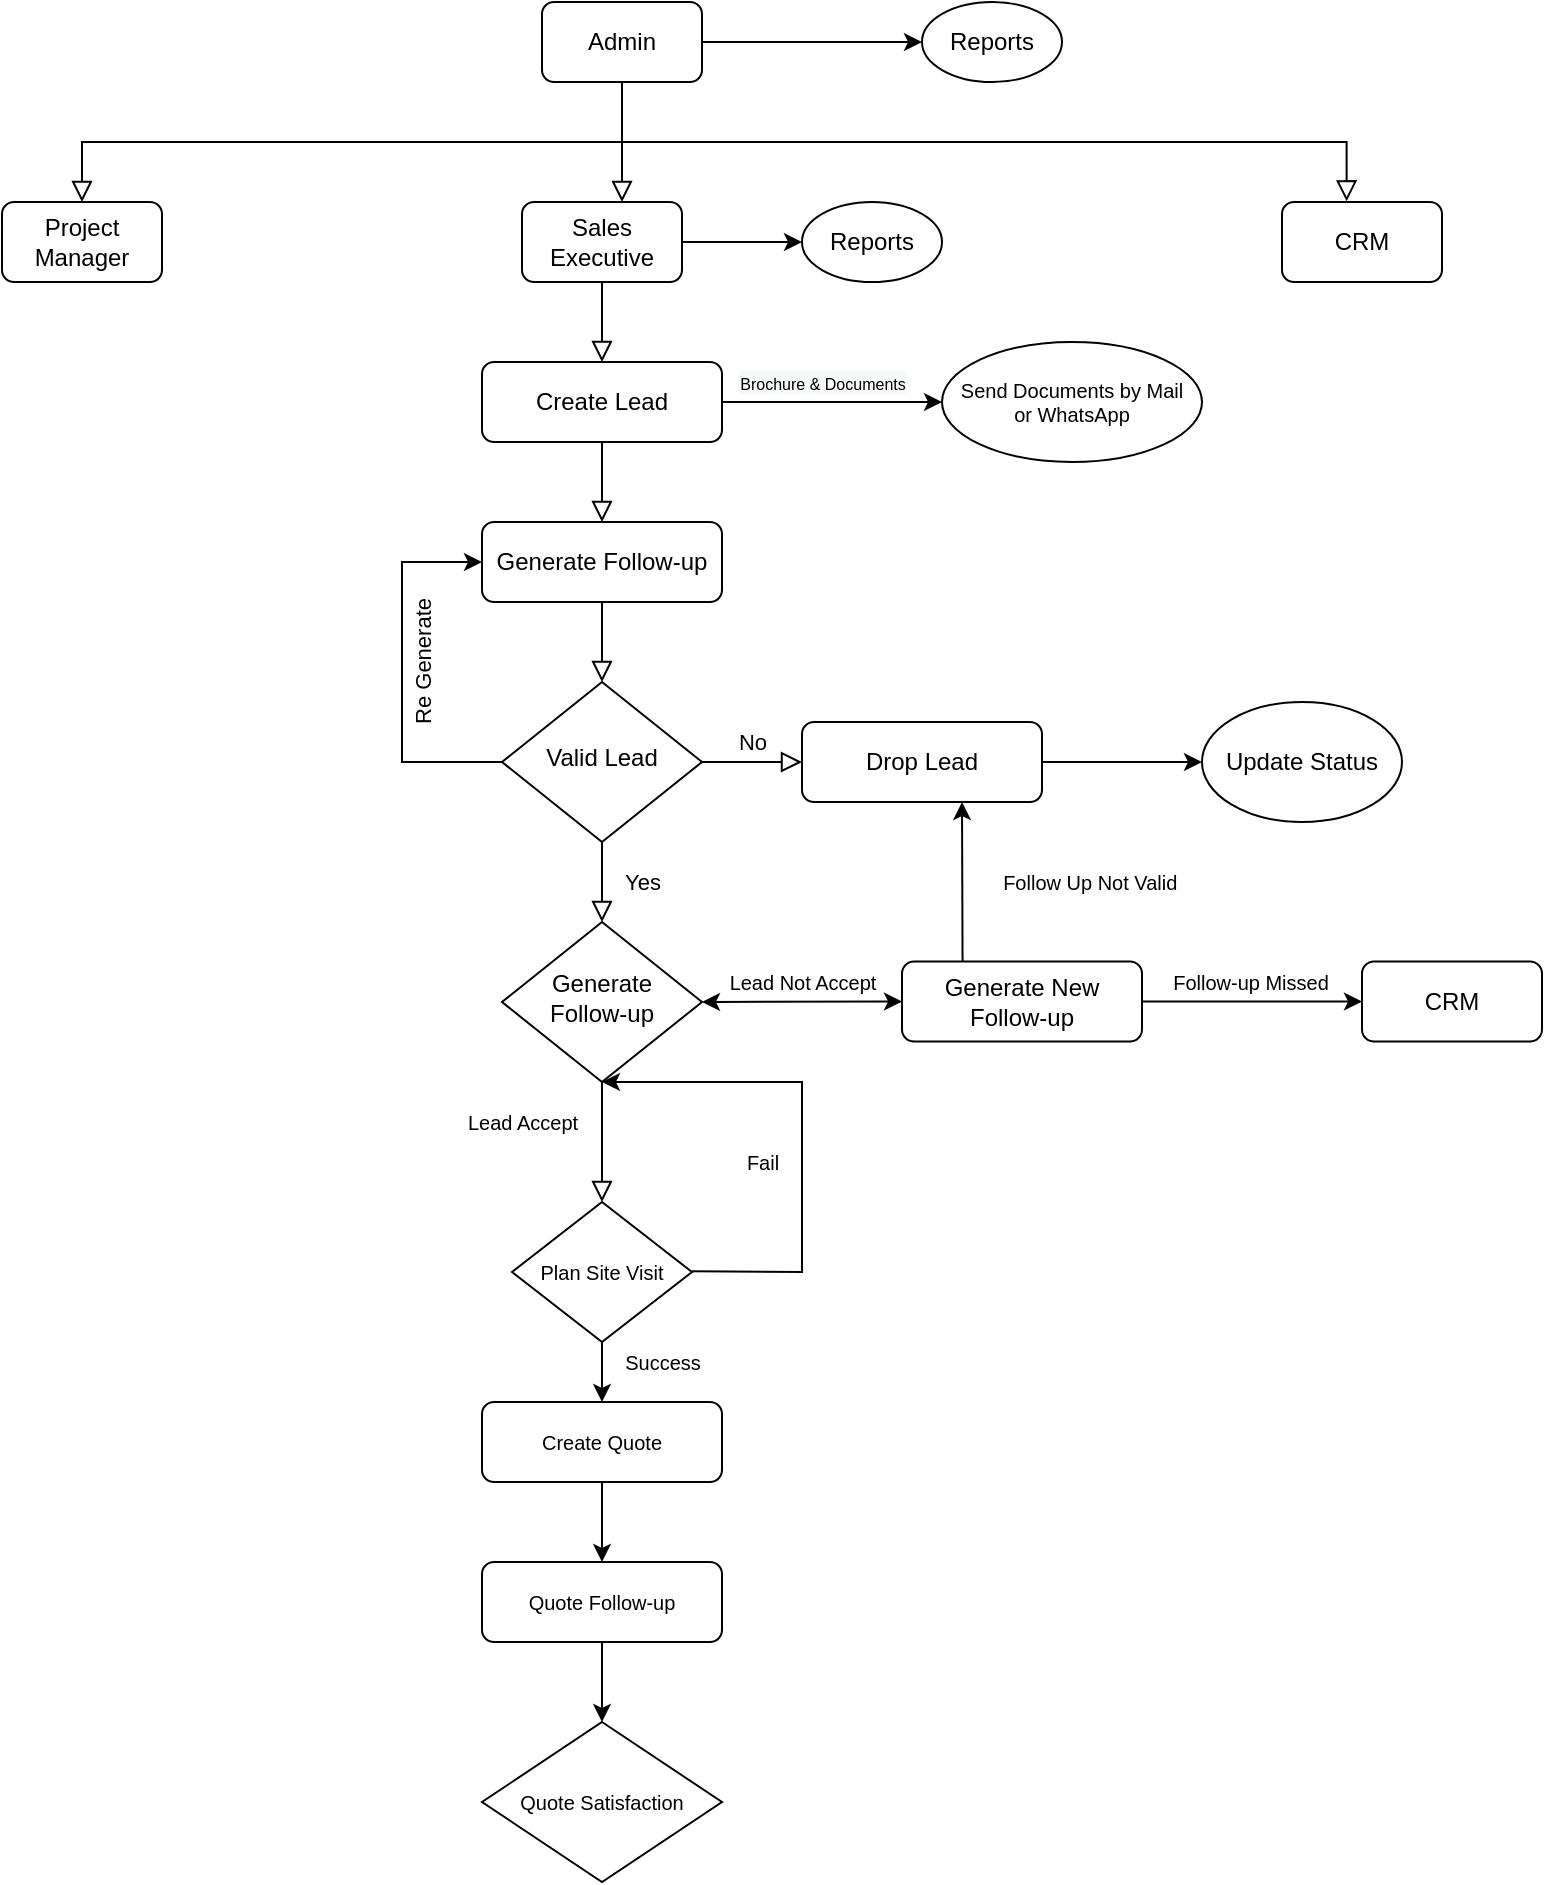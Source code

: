<mxfile version="20.6.0" type="github">
  <diagram id="C5RBs43oDa-KdzZeNtuy" name="Page-1">
    <mxGraphModel dx="914" dy="507" grid="1" gridSize="10" guides="1" tooltips="1" connect="1" arrows="1" fold="1" page="1" pageScale="1" pageWidth="827" pageHeight="1169" math="0" shadow="0">
      <root>
        <mxCell id="WIyWlLk6GJQsqaUBKTNV-0" />
        <mxCell id="WIyWlLk6GJQsqaUBKTNV-1" parent="WIyWlLk6GJQsqaUBKTNV-0" />
        <mxCell id="WIyWlLk6GJQsqaUBKTNV-2" value="" style="rounded=0;html=1;jettySize=auto;orthogonalLoop=1;fontSize=11;endArrow=block;endFill=0;endSize=8;strokeWidth=1;shadow=0;labelBackgroundColor=none;edgeStyle=orthogonalEdgeStyle;entryX=0.5;entryY=0;entryDx=0;entryDy=0;" parent="WIyWlLk6GJQsqaUBKTNV-1" source="WIyWlLk6GJQsqaUBKTNV-3" target="-uyfmTQOTR4fBhYNNzch-24" edge="1">
          <mxGeometry relative="1" as="geometry" />
        </mxCell>
        <mxCell id="WIyWlLk6GJQsqaUBKTNV-3" value="Create Lead" style="rounded=1;whiteSpace=wrap;html=1;fontSize=12;glass=0;strokeWidth=1;shadow=0;" parent="WIyWlLk6GJQsqaUBKTNV-1" vertex="1">
          <mxGeometry x="280" y="200" width="120" height="40" as="geometry" />
        </mxCell>
        <mxCell id="WIyWlLk6GJQsqaUBKTNV-4" value="Yes" style="rounded=0;html=1;jettySize=auto;orthogonalLoop=1;fontSize=11;endArrow=block;endFill=0;endSize=8;strokeWidth=1;shadow=0;labelBackgroundColor=none;edgeStyle=orthogonalEdgeStyle;" parent="WIyWlLk6GJQsqaUBKTNV-1" source="WIyWlLk6GJQsqaUBKTNV-6" target="WIyWlLk6GJQsqaUBKTNV-10" edge="1">
          <mxGeometry y="20" relative="1" as="geometry">
            <mxPoint as="offset" />
          </mxGeometry>
        </mxCell>
        <mxCell id="WIyWlLk6GJQsqaUBKTNV-5" value="No" style="edgeStyle=orthogonalEdgeStyle;rounded=0;html=1;jettySize=auto;orthogonalLoop=1;fontSize=11;endArrow=block;endFill=0;endSize=8;strokeWidth=1;shadow=0;labelBackgroundColor=none;" parent="WIyWlLk6GJQsqaUBKTNV-1" source="WIyWlLk6GJQsqaUBKTNV-6" target="WIyWlLk6GJQsqaUBKTNV-7" edge="1">
          <mxGeometry y="10" relative="1" as="geometry">
            <mxPoint as="offset" />
          </mxGeometry>
        </mxCell>
        <mxCell id="WIyWlLk6GJQsqaUBKTNV-6" value="Valid Lead" style="rhombus;whiteSpace=wrap;html=1;shadow=0;fontFamily=Helvetica;fontSize=12;align=center;strokeWidth=1;spacing=6;spacingTop=-4;" parent="WIyWlLk6GJQsqaUBKTNV-1" vertex="1">
          <mxGeometry x="290" y="360" width="100" height="80" as="geometry" />
        </mxCell>
        <mxCell id="-uyfmTQOTR4fBhYNNzch-30" value="" style="edgeStyle=orthogonalEdgeStyle;rounded=0;orthogonalLoop=1;jettySize=auto;html=1;fontSize=11;" edge="1" parent="WIyWlLk6GJQsqaUBKTNV-1" source="WIyWlLk6GJQsqaUBKTNV-7" target="-uyfmTQOTR4fBhYNNzch-29">
          <mxGeometry relative="1" as="geometry" />
        </mxCell>
        <mxCell id="WIyWlLk6GJQsqaUBKTNV-7" value="Drop Lead" style="rounded=1;whiteSpace=wrap;html=1;fontSize=12;glass=0;strokeWidth=1;shadow=0;" parent="WIyWlLk6GJQsqaUBKTNV-1" vertex="1">
          <mxGeometry x="440" y="380" width="120" height="40" as="geometry" />
        </mxCell>
        <mxCell id="WIyWlLk6GJQsqaUBKTNV-8" value="Lead Accept" style="rounded=0;html=1;jettySize=auto;orthogonalLoop=1;fontSize=10;endArrow=block;endFill=0;endSize=8;strokeWidth=1;shadow=0;labelBackgroundColor=none;edgeStyle=orthogonalEdgeStyle;" parent="WIyWlLk6GJQsqaUBKTNV-1" source="WIyWlLk6GJQsqaUBKTNV-10" edge="1">
          <mxGeometry x="-0.333" y="-40" relative="1" as="geometry">
            <mxPoint as="offset" />
            <mxPoint x="340" y="620" as="targetPoint" />
          </mxGeometry>
        </mxCell>
        <mxCell id="WIyWlLk6GJQsqaUBKTNV-10" value="Generate Follow-up" style="rhombus;whiteSpace=wrap;html=1;shadow=0;fontFamily=Helvetica;fontSize=12;align=center;strokeWidth=1;spacing=6;spacingTop=-4;" parent="WIyWlLk6GJQsqaUBKTNV-1" vertex="1">
          <mxGeometry x="290" y="480" width="100" height="80" as="geometry" />
        </mxCell>
        <mxCell id="WIyWlLk6GJQsqaUBKTNV-12" value="Generate New Follow-up" style="rounded=1;whiteSpace=wrap;html=1;fontSize=12;glass=0;strokeWidth=1;shadow=0;" parent="WIyWlLk6GJQsqaUBKTNV-1" vertex="1">
          <mxGeometry x="490" y="499.76" width="120" height="40" as="geometry" />
        </mxCell>
        <mxCell id="-uyfmTQOTR4fBhYNNzch-0" value="Admin" style="rounded=1;whiteSpace=wrap;html=1;" vertex="1" parent="WIyWlLk6GJQsqaUBKTNV-1">
          <mxGeometry x="310" y="20" width="80" height="40" as="geometry" />
        </mxCell>
        <mxCell id="-uyfmTQOTR4fBhYNNzch-2" value="" style="rounded=0;html=1;jettySize=auto;orthogonalLoop=1;fontSize=11;endArrow=block;endFill=0;endSize=8;strokeWidth=1;shadow=0;labelBackgroundColor=none;edgeStyle=orthogonalEdgeStyle;exitX=0.5;exitY=1;exitDx=0;exitDy=0;entryX=0.404;entryY=-0.008;entryDx=0;entryDy=0;entryPerimeter=0;" edge="1" parent="WIyWlLk6GJQsqaUBKTNV-1" source="-uyfmTQOTR4fBhYNNzch-0" target="-uyfmTQOTR4fBhYNNzch-6">
          <mxGeometry relative="1" as="geometry">
            <mxPoint x="413.6" y="60" as="sourcePoint" />
            <mxPoint x="413.6" y="110" as="targetPoint" />
          </mxGeometry>
        </mxCell>
        <mxCell id="-uyfmTQOTR4fBhYNNzch-4" value="Project Manager" style="rounded=1;whiteSpace=wrap;html=1;" vertex="1" parent="WIyWlLk6GJQsqaUBKTNV-1">
          <mxGeometry x="40" y="120" width="80" height="40" as="geometry" />
        </mxCell>
        <mxCell id="-uyfmTQOTR4fBhYNNzch-5" value="Sales Executive" style="rounded=1;whiteSpace=wrap;html=1;" vertex="1" parent="WIyWlLk6GJQsqaUBKTNV-1">
          <mxGeometry x="300" y="120" width="80" height="40" as="geometry" />
        </mxCell>
        <mxCell id="-uyfmTQOTR4fBhYNNzch-6" value="CRM" style="rounded=1;whiteSpace=wrap;html=1;" vertex="1" parent="WIyWlLk6GJQsqaUBKTNV-1">
          <mxGeometry x="680" y="120" width="80" height="40" as="geometry" />
        </mxCell>
        <mxCell id="-uyfmTQOTR4fBhYNNzch-7" value="" style="endArrow=classic;html=1;rounded=0;exitX=1;exitY=0.5;exitDx=0;exitDy=0;" edge="1" parent="WIyWlLk6GJQsqaUBKTNV-1" source="-uyfmTQOTR4fBhYNNzch-0">
          <mxGeometry width="50" height="50" relative="1" as="geometry">
            <mxPoint x="380" y="100" as="sourcePoint" />
            <mxPoint x="500" y="40" as="targetPoint" />
          </mxGeometry>
        </mxCell>
        <mxCell id="-uyfmTQOTR4fBhYNNzch-10" value="" style="rounded=0;html=1;jettySize=auto;orthogonalLoop=1;fontSize=11;endArrow=block;endFill=0;endSize=8;strokeWidth=1;shadow=0;labelBackgroundColor=none;edgeStyle=orthogonalEdgeStyle;exitX=0.5;exitY=1;exitDx=0;exitDy=0;" edge="1" parent="WIyWlLk6GJQsqaUBKTNV-1" source="-uyfmTQOTR4fBhYNNzch-0">
          <mxGeometry relative="1" as="geometry">
            <mxPoint x="420" y="60.0" as="sourcePoint" />
            <mxPoint x="80" y="120" as="targetPoint" />
            <Array as="points">
              <mxPoint x="350" y="90" />
              <mxPoint x="80" y="90" />
            </Array>
          </mxGeometry>
        </mxCell>
        <mxCell id="-uyfmTQOTR4fBhYNNzch-12" value="" style="rounded=0;html=1;jettySize=auto;orthogonalLoop=1;fontSize=11;endArrow=block;endFill=0;endSize=8;strokeWidth=1;shadow=0;labelBackgroundColor=none;edgeStyle=orthogonalEdgeStyle;exitX=0.5;exitY=1;exitDx=0;exitDy=0;" edge="1" parent="WIyWlLk6GJQsqaUBKTNV-1" source="-uyfmTQOTR4fBhYNNzch-0">
          <mxGeometry relative="1" as="geometry">
            <mxPoint x="420" y="60.0" as="sourcePoint" />
            <mxPoint x="350" y="120" as="targetPoint" />
            <Array as="points">
              <mxPoint x="350" y="70" />
              <mxPoint x="350" y="70" />
            </Array>
          </mxGeometry>
        </mxCell>
        <mxCell id="-uyfmTQOTR4fBhYNNzch-15" value="" style="endArrow=classic;html=1;rounded=0;exitX=1;exitY=0.5;exitDx=0;exitDy=0;" edge="1" parent="WIyWlLk6GJQsqaUBKTNV-1">
          <mxGeometry width="50" height="50" relative="1" as="geometry">
            <mxPoint x="380" y="140.0" as="sourcePoint" />
            <mxPoint x="440" y="140" as="targetPoint" />
          </mxGeometry>
        </mxCell>
        <mxCell id="-uyfmTQOTR4fBhYNNzch-18" value="Reports" style="ellipse;whiteSpace=wrap;html=1;" vertex="1" parent="WIyWlLk6GJQsqaUBKTNV-1">
          <mxGeometry x="440" y="120" width="70" height="40" as="geometry" />
        </mxCell>
        <mxCell id="-uyfmTQOTR4fBhYNNzch-19" value="Reports" style="ellipse;whiteSpace=wrap;html=1;" vertex="1" parent="WIyWlLk6GJQsqaUBKTNV-1">
          <mxGeometry x="500" y="20" width="70" height="40" as="geometry" />
        </mxCell>
        <mxCell id="-uyfmTQOTR4fBhYNNzch-20" value="" style="rounded=0;html=1;jettySize=auto;orthogonalLoop=1;fontSize=11;endArrow=block;endFill=0;endSize=8;strokeWidth=1;shadow=0;labelBackgroundColor=none;edgeStyle=orthogonalEdgeStyle;entryX=0.5;entryY=0;entryDx=0;entryDy=0;exitX=0.5;exitY=1;exitDx=0;exitDy=0;" edge="1" parent="WIyWlLk6GJQsqaUBKTNV-1" source="-uyfmTQOTR4fBhYNNzch-5" target="WIyWlLk6GJQsqaUBKTNV-3">
          <mxGeometry relative="1" as="geometry">
            <mxPoint x="350" y="250" as="sourcePoint" />
            <mxPoint x="350" y="300" as="targetPoint" />
          </mxGeometry>
        </mxCell>
        <mxCell id="-uyfmTQOTR4fBhYNNzch-21" value="" style="endArrow=classic;html=1;rounded=0;exitX=1;exitY=0.5;exitDx=0;exitDy=0;entryX=0;entryY=0.5;entryDx=0;entryDy=0;" edge="1" parent="WIyWlLk6GJQsqaUBKTNV-1" target="-uyfmTQOTR4fBhYNNzch-22">
          <mxGeometry width="50" height="50" relative="1" as="geometry">
            <mxPoint x="400.0" y="220.0" as="sourcePoint" />
            <mxPoint x="500" y="220" as="targetPoint" />
          </mxGeometry>
        </mxCell>
        <mxCell id="-uyfmTQOTR4fBhYNNzch-23" value="&lt;span style=&quot;background-color: rgb(248, 249, 250);&quot;&gt;&lt;font style=&quot;font-size: 8px;&quot;&gt;Brochure &amp;amp; Documents&lt;/font&gt;&lt;/span&gt;" style="edgeLabel;html=1;align=center;verticalAlign=middle;resizable=0;points=[];" vertex="1" connectable="0" parent="-uyfmTQOTR4fBhYNNzch-21">
          <mxGeometry x="0.24" y="1" relative="1" as="geometry">
            <mxPoint x="-18" y="-9" as="offset" />
          </mxGeometry>
        </mxCell>
        <mxCell id="-uyfmTQOTR4fBhYNNzch-22" value="Send Documents by Mail &lt;br&gt;or WhatsApp" style="ellipse;whiteSpace=wrap;html=1;fontSize=10;" vertex="1" parent="WIyWlLk6GJQsqaUBKTNV-1">
          <mxGeometry x="510" y="190" width="130" height="60" as="geometry" />
        </mxCell>
        <mxCell id="-uyfmTQOTR4fBhYNNzch-24" value="Generate Follow-up" style="rounded=1;whiteSpace=wrap;html=1;fontSize=12;glass=0;strokeWidth=1;shadow=0;" vertex="1" parent="WIyWlLk6GJQsqaUBKTNV-1">
          <mxGeometry x="280" y="280" width="120" height="40" as="geometry" />
        </mxCell>
        <mxCell id="-uyfmTQOTR4fBhYNNzch-26" value="" style="rounded=0;html=1;jettySize=auto;orthogonalLoop=1;fontSize=11;endArrow=block;endFill=0;endSize=8;strokeWidth=1;shadow=0;labelBackgroundColor=none;edgeStyle=orthogonalEdgeStyle;exitX=0.5;exitY=1;exitDx=0;exitDy=0;" edge="1" parent="WIyWlLk6GJQsqaUBKTNV-1" source="-uyfmTQOTR4fBhYNNzch-24" target="WIyWlLk6GJQsqaUBKTNV-6">
          <mxGeometry relative="1" as="geometry">
            <mxPoint x="350" y="250" as="sourcePoint" />
            <mxPoint x="350" y="290" as="targetPoint" />
          </mxGeometry>
        </mxCell>
        <mxCell id="-uyfmTQOTR4fBhYNNzch-27" value="" style="endArrow=classic;html=1;rounded=0;fontSize=10;exitX=0;exitY=0.5;exitDx=0;exitDy=0;entryX=0;entryY=0.5;entryDx=0;entryDy=0;" edge="1" parent="WIyWlLk6GJQsqaUBKTNV-1" source="WIyWlLk6GJQsqaUBKTNV-6" target="-uyfmTQOTR4fBhYNNzch-24">
          <mxGeometry width="50" height="50" relative="1" as="geometry">
            <mxPoint x="380" y="440" as="sourcePoint" />
            <mxPoint x="430" y="390" as="targetPoint" />
            <Array as="points">
              <mxPoint x="240" y="400" />
              <mxPoint x="240" y="300" />
            </Array>
          </mxGeometry>
        </mxCell>
        <mxCell id="-uyfmTQOTR4fBhYNNzch-28" value="Re Generate" style="edgeLabel;html=1;align=center;verticalAlign=middle;resizable=0;points=[];fontSize=11;rotation=-90;" vertex="1" connectable="0" parent="-uyfmTQOTR4fBhYNNzch-27">
          <mxGeometry x="-0.093" relative="1" as="geometry">
            <mxPoint x="10" y="-14" as="offset" />
          </mxGeometry>
        </mxCell>
        <mxCell id="-uyfmTQOTR4fBhYNNzch-29" value="Update Status" style="ellipse;whiteSpace=wrap;html=1;rounded=1;glass=0;strokeWidth=1;shadow=0;" vertex="1" parent="WIyWlLk6GJQsqaUBKTNV-1">
          <mxGeometry x="640" y="370" width="100" height="60" as="geometry" />
        </mxCell>
        <mxCell id="-uyfmTQOTR4fBhYNNzch-34" value="" style="endArrow=classic;html=1;rounded=0;fontSize=10;entryX=0.831;entryY=1.006;entryDx=0;entryDy=0;entryPerimeter=0;labelBackgroundColor=default;fontColor=default;" edge="1" parent="WIyWlLk6GJQsqaUBKTNV-1">
          <mxGeometry width="50" height="50" relative="1" as="geometry">
            <mxPoint x="520.28" y="499.76" as="sourcePoint" />
            <mxPoint x="520" y="420.0" as="targetPoint" />
          </mxGeometry>
        </mxCell>
        <mxCell id="-uyfmTQOTR4fBhYNNzch-35" value="Follow Up Not Valid&amp;nbsp;" style="edgeLabel;html=1;align=center;verticalAlign=middle;resizable=0;points=[];fontSize=10;fontColor=default;" vertex="1" connectable="0" parent="-uyfmTQOTR4fBhYNNzch-34">
          <mxGeometry x="0.119" relative="1" as="geometry">
            <mxPoint x="65" y="4" as="offset" />
          </mxGeometry>
        </mxCell>
        <mxCell id="-uyfmTQOTR4fBhYNNzch-36" value="" style="endArrow=classic;startArrow=classic;html=1;rounded=0;labelBackgroundColor=default;fontSize=10;fontColor=default;exitX=1;exitY=0.5;exitDx=0;exitDy=0;entryX=0;entryY=0.5;entryDx=0;entryDy=0;" edge="1" parent="WIyWlLk6GJQsqaUBKTNV-1" source="WIyWlLk6GJQsqaUBKTNV-10" target="WIyWlLk6GJQsqaUBKTNV-12">
          <mxGeometry width="50" height="50" relative="1" as="geometry">
            <mxPoint x="450" y="510" as="sourcePoint" />
            <mxPoint x="480" y="520" as="targetPoint" />
          </mxGeometry>
        </mxCell>
        <mxCell id="-uyfmTQOTR4fBhYNNzch-37" value="Lead Not Accept" style="edgeLabel;html=1;align=center;verticalAlign=middle;resizable=0;points=[];fontSize=10;fontColor=default;" vertex="1" connectable="0" parent="-uyfmTQOTR4fBhYNNzch-36">
          <mxGeometry x="0.379" relative="1" as="geometry">
            <mxPoint x="-19" y="-10" as="offset" />
          </mxGeometry>
        </mxCell>
        <mxCell id="-uyfmTQOTR4fBhYNNzch-38" value="" style="endArrow=classic;html=1;rounded=0;labelBackgroundColor=default;fontSize=10;fontColor=default;exitX=1;exitY=0.5;exitDx=0;exitDy=0;" edge="1" parent="WIyWlLk6GJQsqaUBKTNV-1" source="WIyWlLk6GJQsqaUBKTNV-12" target="-uyfmTQOTR4fBhYNNzch-41">
          <mxGeometry width="50" height="50" relative="1" as="geometry">
            <mxPoint x="560" y="590" as="sourcePoint" />
            <mxPoint x="690" y="520" as="targetPoint" />
          </mxGeometry>
        </mxCell>
        <mxCell id="-uyfmTQOTR4fBhYNNzch-42" value="Follow-up Missed" style="edgeLabel;html=1;align=center;verticalAlign=middle;resizable=0;points=[];fontSize=10;fontColor=default;" vertex="1" connectable="0" parent="-uyfmTQOTR4fBhYNNzch-38">
          <mxGeometry x="-0.253" y="1" relative="1" as="geometry">
            <mxPoint x="13" y="-9" as="offset" />
          </mxGeometry>
        </mxCell>
        <mxCell id="-uyfmTQOTR4fBhYNNzch-41" value="CRM" style="rounded=1;whiteSpace=wrap;html=1;fontSize=12;glass=0;strokeWidth=1;shadow=0;" vertex="1" parent="WIyWlLk6GJQsqaUBKTNV-1">
          <mxGeometry x="720" y="499.76" width="90" height="40" as="geometry" />
        </mxCell>
        <mxCell id="-uyfmTQOTR4fBhYNNzch-51" value="" style="edgeStyle=orthogonalEdgeStyle;rounded=0;orthogonalLoop=1;jettySize=auto;html=1;labelBackgroundColor=default;fontSize=10;fontColor=default;entryX=0.5;entryY=0;entryDx=0;entryDy=0;" edge="1" parent="WIyWlLk6GJQsqaUBKTNV-1" source="-uyfmTQOTR4fBhYNNzch-44" target="-uyfmTQOTR4fBhYNNzch-56">
          <mxGeometry relative="1" as="geometry">
            <mxPoint x="340" y="760" as="targetPoint" />
          </mxGeometry>
        </mxCell>
        <mxCell id="-uyfmTQOTR4fBhYNNzch-53" value="Success" style="edgeLabel;html=1;align=center;verticalAlign=middle;resizable=0;points=[];fontSize=10;fontColor=default;" vertex="1" connectable="0" parent="-uyfmTQOTR4fBhYNNzch-51">
          <mxGeometry x="0.279" relative="1" as="geometry">
            <mxPoint x="30" y="-2" as="offset" />
          </mxGeometry>
        </mxCell>
        <mxCell id="-uyfmTQOTR4fBhYNNzch-44" value="Plan Site Visit" style="rhombus;whiteSpace=wrap;html=1;fontSize=10;fontColor=default;" vertex="1" parent="WIyWlLk6GJQsqaUBKTNV-1">
          <mxGeometry x="295" y="620" width="90" height="70" as="geometry" />
        </mxCell>
        <mxCell id="-uyfmTQOTR4fBhYNNzch-46" value="" style="endArrow=classic;html=1;rounded=0;labelBackgroundColor=default;fontSize=10;fontColor=default;exitX=1;exitY=0.5;exitDx=0;exitDy=0;entryX=0.5;entryY=1;entryDx=0;entryDy=0;" edge="1" parent="WIyWlLk6GJQsqaUBKTNV-1" target="WIyWlLk6GJQsqaUBKTNV-10">
          <mxGeometry width="50" height="50" relative="1" as="geometry">
            <mxPoint x="385" y="654.57" as="sourcePoint" />
            <mxPoint x="390" y="520" as="targetPoint" />
            <Array as="points">
              <mxPoint x="440" y="655" />
              <mxPoint x="440" y="610" />
              <mxPoint x="440" y="560" />
            </Array>
          </mxGeometry>
        </mxCell>
        <mxCell id="-uyfmTQOTR4fBhYNNzch-47" value="Fail" style="edgeLabel;html=1;align=center;verticalAlign=middle;resizable=0;points=[];fontSize=10;fontColor=default;" vertex="1" connectable="0" parent="-uyfmTQOTR4fBhYNNzch-46">
          <mxGeometry x="-0.253" y="1" relative="1" as="geometry">
            <mxPoint x="-19" y="-17" as="offset" />
          </mxGeometry>
        </mxCell>
        <mxCell id="-uyfmTQOTR4fBhYNNzch-58" value="" style="edgeStyle=orthogonalEdgeStyle;rounded=0;orthogonalLoop=1;jettySize=auto;html=1;labelBackgroundColor=default;fontSize=10;fontColor=default;entryX=0.5;entryY=0;entryDx=0;entryDy=0;" edge="1" parent="WIyWlLk6GJQsqaUBKTNV-1" source="-uyfmTQOTR4fBhYNNzch-56" target="-uyfmTQOTR4fBhYNNzch-57">
          <mxGeometry relative="1" as="geometry" />
        </mxCell>
        <mxCell id="-uyfmTQOTR4fBhYNNzch-56" value="Create Quote" style="rounded=1;whiteSpace=wrap;html=1;fontSize=10;fontColor=default;" vertex="1" parent="WIyWlLk6GJQsqaUBKTNV-1">
          <mxGeometry x="280" y="720" width="120" height="40" as="geometry" />
        </mxCell>
        <mxCell id="-uyfmTQOTR4fBhYNNzch-60" value="" style="edgeStyle=orthogonalEdgeStyle;rounded=0;orthogonalLoop=1;jettySize=auto;html=1;labelBackgroundColor=default;fontSize=10;fontColor=default;entryX=0.5;entryY=0;entryDx=0;entryDy=0;" edge="1" parent="WIyWlLk6GJQsqaUBKTNV-1" source="-uyfmTQOTR4fBhYNNzch-57" target="-uyfmTQOTR4fBhYNNzch-61">
          <mxGeometry relative="1" as="geometry">
            <mxPoint x="340.021" y="870.014" as="targetPoint" />
          </mxGeometry>
        </mxCell>
        <mxCell id="-uyfmTQOTR4fBhYNNzch-57" value="Quote Follow-up" style="whiteSpace=wrap;html=1;fontSize=10;rounded=1;" vertex="1" parent="WIyWlLk6GJQsqaUBKTNV-1">
          <mxGeometry x="280" y="800" width="120" height="40" as="geometry" />
        </mxCell>
        <mxCell id="-uyfmTQOTR4fBhYNNzch-61" value="Quote Satisfaction" style="rhombus;whiteSpace=wrap;html=1;fontSize=10;fontColor=default;" vertex="1" parent="WIyWlLk6GJQsqaUBKTNV-1">
          <mxGeometry x="280" y="880" width="120" height="80" as="geometry" />
        </mxCell>
      </root>
    </mxGraphModel>
  </diagram>
</mxfile>
